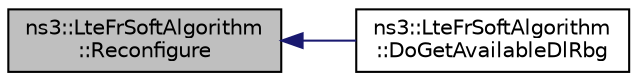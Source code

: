 digraph "ns3::LteFrSoftAlgorithm::Reconfigure"
{
  edge [fontname="Helvetica",fontsize="10",labelfontname="Helvetica",labelfontsize="10"];
  node [fontname="Helvetica",fontsize="10",shape=record];
  rankdir="LR";
  Node1 [label="ns3::LteFrSoftAlgorithm\l::Reconfigure",height=0.2,width=0.4,color="black", fillcolor="grey75", style="filled", fontcolor="black"];
  Node1 -> Node2 [dir="back",color="midnightblue",fontsize="10",style="solid"];
  Node2 [label="ns3::LteFrSoftAlgorithm\l::DoGetAvailableDlRbg",height=0.2,width=0.4,color="black", fillcolor="white", style="filled",URL="$d6/dd1/classns3_1_1LteFrSoftAlgorithm.html#a66a16addf83f5938a9f297321238d027",tooltip="Implementation of LteFfrSapProvider::GetAvailableDlRbg. "];
}
